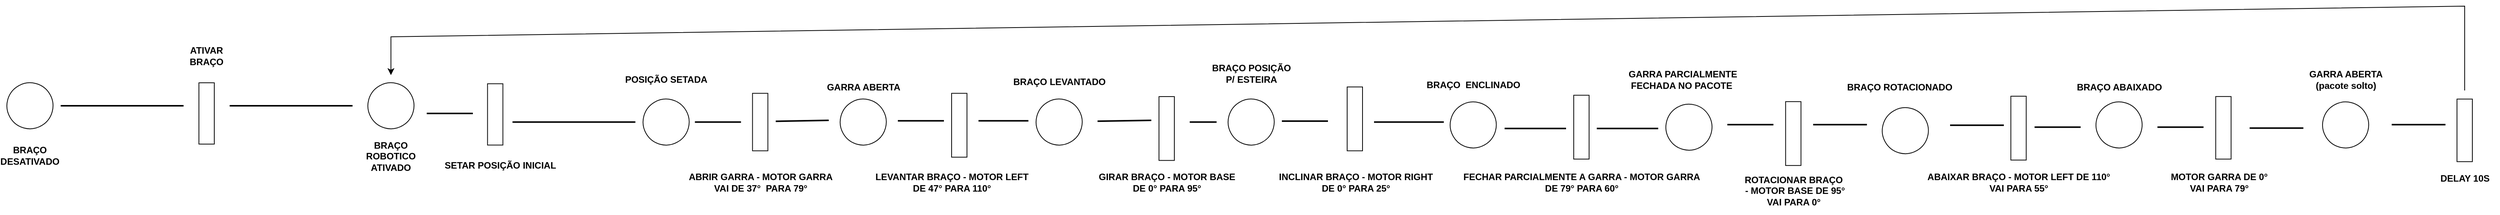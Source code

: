 <mxfile version="22.1.7" type="device">
  <diagram name="Página-1" id="ALJv8owiA3gafbw0COQb">
    <mxGraphModel dx="1249" dy="589" grid="1" gridSize="10" guides="1" tooltips="1" connect="1" arrows="1" fold="1" page="1" pageScale="1" pageWidth="827" pageHeight="1169" math="0" shadow="0">
      <root>
        <mxCell id="0" />
        <mxCell id="1" parent="0" />
        <mxCell id="Cw8hgE9dJnpE8XeNJYBA-1" value="" style="ellipse;whiteSpace=wrap;html=1;aspect=fixed;rotation=15;" parent="1" vertex="1">
          <mxGeometry x="210" y="160" width="60" height="60" as="geometry" />
        </mxCell>
        <mxCell id="Cw8hgE9dJnpE8XeNJYBA-2" value="&lt;b&gt;BRAÇO DESATIVADO&lt;/b&gt;" style="text;html=1;strokeColor=none;fillColor=none;align=center;verticalAlign=middle;whiteSpace=wrap;rounded=0;" parent="1" vertex="1">
          <mxGeometry x="210" y="240" width="60" height="30" as="geometry" />
        </mxCell>
        <mxCell id="Cw8hgE9dJnpE8XeNJYBA-5" value="" style="line;strokeWidth=2;html=1;" parent="1" vertex="1">
          <mxGeometry x="280" y="185" width="160" height="10" as="geometry" />
        </mxCell>
        <mxCell id="Cw8hgE9dJnpE8XeNJYBA-6" value="" style="html=1;points=[[0,0,0,0,5],[0,1,0,0,-5],[1,0,0,0,5],[1,1,0,0,-5]];perimeter=orthogonalPerimeter;outlineConnect=0;targetShapes=umlLifeline;portConstraint=eastwest;newEdgeStyle={&quot;curved&quot;:0,&quot;rounded&quot;:0};" parent="1" vertex="1">
          <mxGeometry x="460" y="160" width="20" height="80" as="geometry" />
        </mxCell>
        <mxCell id="Cw8hgE9dJnpE8XeNJYBA-7" value="&lt;b&gt;ATIVAR BRAÇO&lt;/b&gt;" style="text;html=1;strokeColor=none;fillColor=none;align=center;verticalAlign=middle;whiteSpace=wrap;rounded=0;" parent="1" vertex="1">
          <mxGeometry x="440" y="110" width="60" height="30" as="geometry" />
        </mxCell>
        <mxCell id="Cw8hgE9dJnpE8XeNJYBA-8" value="" style="line;strokeWidth=2;html=1;" parent="1" vertex="1">
          <mxGeometry x="500" y="185" width="160" height="10" as="geometry" />
        </mxCell>
        <mxCell id="Cw8hgE9dJnpE8XeNJYBA-10" value="" style="ellipse;whiteSpace=wrap;html=1;aspect=fixed;rotation=15;" parent="1" vertex="1">
          <mxGeometry x="680.002" y="160.002" width="60" height="60" as="geometry" />
        </mxCell>
        <mxCell id="Cw8hgE9dJnpE8XeNJYBA-11" value="&lt;b&gt;BRAÇO ROBOTICO&lt;br&gt;ATIVADO&lt;br&gt;&lt;/b&gt;" style="text;html=1;strokeColor=none;fillColor=none;align=center;verticalAlign=middle;whiteSpace=wrap;rounded=0;" parent="1" vertex="1">
          <mxGeometry x="680" y="241.25" width="60" height="30" as="geometry" />
        </mxCell>
        <mxCell id="Cw8hgE9dJnpE8XeNJYBA-12" value="" style="line;strokeWidth=2;html=1;" parent="1" vertex="1">
          <mxGeometry x="500" y="185" width="160" height="10" as="geometry" />
        </mxCell>
        <mxCell id="5mtRRWDn6w6N6a1cOBZX-5" value="" style="html=1;points=[[0,0,0,0,5],[0,1,0,0,-5],[1,0,0,0,5],[1,1,0,0,-5]];perimeter=orthogonalPerimeter;outlineConnect=0;targetShapes=umlLifeline;portConstraint=eastwest;newEdgeStyle={&quot;curved&quot;:0,&quot;rounded&quot;:0};" parent="1" vertex="1">
          <mxGeometry x="835.77" y="161.25" width="20" height="80" as="geometry" />
        </mxCell>
        <mxCell id="5mtRRWDn6w6N6a1cOBZX-8" value="" style="line;strokeWidth=2;html=1;rotation=0;" parent="1" vertex="1">
          <mxGeometry x="756.64" y="195" width="60" height="10" as="geometry" />
        </mxCell>
        <mxCell id="5mtRRWDn6w6N6a1cOBZX-12" value="&lt;b&gt;SETAR POSIÇÃO INICIAL&lt;/b&gt;" style="text;html=1;align=center;verticalAlign=middle;resizable=0;points=[];autosize=1;strokeColor=none;fillColor=none;" parent="1" vertex="1">
          <mxGeometry x="766.64" y="252.91" width="170" height="30" as="geometry" />
        </mxCell>
        <mxCell id="5mtRRWDn6w6N6a1cOBZX-22" value="" style="ellipse;whiteSpace=wrap;html=1;aspect=fixed;rotation=15;" parent="1" vertex="1">
          <mxGeometry x="1038.272" y="181.252" width="60" height="60" as="geometry" />
        </mxCell>
        <mxCell id="5mtRRWDn6w6N6a1cOBZX-23" value="" style="line;strokeWidth=2;html=1;rotation=0;" parent="1" vertex="1">
          <mxGeometry x="868.27" y="206.25" width="160" height="10" as="geometry" />
        </mxCell>
        <mxCell id="5mtRRWDn6w6N6a1cOBZX-24" value="&lt;b style=&quot;border-color: var(--border-color);&quot;&gt;POSIÇÃO SETADA&lt;/b&gt;" style="text;html=1;align=center;verticalAlign=middle;resizable=0;points=[];autosize=1;strokeColor=none;fillColor=none;" parent="1" vertex="1">
          <mxGeometry x="1003.27" y="141.25" width="130" height="30" as="geometry" />
        </mxCell>
        <mxCell id="5mtRRWDn6w6N6a1cOBZX-36" value="" style="line;strokeWidth=2;html=1;rotation=0;" parent="1" vertex="1">
          <mxGeometry x="1105.77" y="206.25" width="60" height="10" as="geometry" />
        </mxCell>
        <mxCell id="5mtRRWDn6w6N6a1cOBZX-37" value="" style="html=1;points=[[0,0,0,0,5],[0,1,0,0,-5],[1,0,0,0,5],[1,1,0,0,-5]];perimeter=orthogonalPerimeter;outlineConnect=0;targetShapes=umlLifeline;portConstraint=eastwest;newEdgeStyle={&quot;curved&quot;:0,&quot;rounded&quot;:0};" parent="1" vertex="1">
          <mxGeometry x="1180.77" y="173.75" width="20" height="75" as="geometry" />
        </mxCell>
        <mxCell id="5mtRRWDn6w6N6a1cOBZX-38" value="&lt;b&gt;ABRIR GARRA - MOTOR GARRA &lt;br&gt;VAI DE 37°&amp;nbsp; PARA 79°&lt;/b&gt;" style="text;html=1;align=center;verticalAlign=middle;resizable=0;points=[];autosize=1;strokeColor=none;fillColor=none;" parent="1" vertex="1">
          <mxGeometry x="1085.77" y="270" width="210" height="40" as="geometry" />
        </mxCell>
        <mxCell id="5mtRRWDn6w6N6a1cOBZX-43" value="" style="ellipse;whiteSpace=wrap;html=1;aspect=fixed;rotation=15;" parent="1" vertex="1">
          <mxGeometry x="1294.912" y="181.252" width="60" height="60" as="geometry" />
        </mxCell>
        <mxCell id="5mtRRWDn6w6N6a1cOBZX-44" value="&lt;b&gt;GARRA ABERTA&lt;/b&gt;" style="text;html=1;align=center;verticalAlign=middle;resizable=0;points=[];autosize=1;strokeColor=none;fillColor=none;" parent="1" vertex="1">
          <mxGeometry x="1264.91" y="151.25" width="120" height="30" as="geometry" />
        </mxCell>
        <mxCell id="5mtRRWDn6w6N6a1cOBZX-52" value="" style="html=1;points=[[0,0,0,0,5],[0,1,0,0,-5],[1,0,0,0,5],[1,1,0,0,-5]];perimeter=orthogonalPerimeter;outlineConnect=0;targetShapes=umlLifeline;portConstraint=eastwest;newEdgeStyle={&quot;curved&quot;:0,&quot;rounded&quot;:0};rotation=0;" parent="1" vertex="1">
          <mxGeometry x="1440" y="173.75" width="20" height="83.32" as="geometry" />
        </mxCell>
        <mxCell id="5mtRRWDn6w6N6a1cOBZX-53" value="" style="line;strokeWidth=2;html=1;rotation=-1;" parent="1" vertex="1">
          <mxGeometry x="1211" y="204.66" width="69" height="10" as="geometry" />
        </mxCell>
        <mxCell id="5mtRRWDn6w6N6a1cOBZX-54" value="&lt;b&gt;LEVANTAR BRAÇO - MOTOR LEFT&lt;br&gt;DE 47° PARA 110°&lt;/b&gt;" style="text;html=1;align=center;verticalAlign=middle;resizable=0;points=[];autosize=1;strokeColor=none;fillColor=none;" parent="1" vertex="1">
          <mxGeometry x="1330" y="270" width="220" height="40" as="geometry" />
        </mxCell>
        <mxCell id="5mtRRWDn6w6N6a1cOBZX-55" value="" style="ellipse;whiteSpace=wrap;html=1;aspect=fixed;rotation=15;" parent="1" vertex="1">
          <mxGeometry x="1550.002" y="181.252" width="60" height="60" as="geometry" />
        </mxCell>
        <mxCell id="5mtRRWDn6w6N6a1cOBZX-56" value="&lt;b&gt;BRAÇO LEVANTADO&lt;/b&gt;" style="text;html=1;align=center;verticalAlign=middle;resizable=0;points=[];autosize=1;strokeColor=none;fillColor=none;" parent="1" vertex="1">
          <mxGeometry x="1510" y="143.75" width="140" height="30" as="geometry" />
        </mxCell>
        <mxCell id="5mtRRWDn6w6N6a1cOBZX-57" value="" style="line;strokeWidth=2;html=1;rotation=0;" parent="1" vertex="1">
          <mxGeometry x="1370" y="204.66" width="60" height="10" as="geometry" />
        </mxCell>
        <mxCell id="5mtRRWDn6w6N6a1cOBZX-58" value="" style="html=1;points=[[0,0,0,0,5],[0,1,0,0,-5],[1,0,0,0,5],[1,1,0,0,-5]];perimeter=orthogonalPerimeter;outlineConnect=0;targetShapes=umlLifeline;portConstraint=eastwest;newEdgeStyle={&quot;curved&quot;:0,&quot;rounded&quot;:0};rotation=0;" parent="1" vertex="1">
          <mxGeometry x="1710" y="178.0" width="20" height="83.32" as="geometry" />
        </mxCell>
        <mxCell id="5mtRRWDn6w6N6a1cOBZX-59" value="" style="line;strokeWidth=2;html=1;rotation=0;" parent="1" vertex="1">
          <mxGeometry x="1475" y="204.66" width="65" height="10" as="geometry" />
        </mxCell>
        <mxCell id="5mtRRWDn6w6N6a1cOBZX-60" value="&lt;b&gt;GIRAR BRAÇO - MOTOR BASE&lt;br&gt;DE 0° PARA 95°&lt;/b&gt;" style="text;html=1;align=center;verticalAlign=middle;resizable=0;points=[];autosize=1;strokeColor=none;fillColor=none;" parent="1" vertex="1">
          <mxGeometry x="1620" y="270" width="200" height="40" as="geometry" />
        </mxCell>
        <mxCell id="5mtRRWDn6w6N6a1cOBZX-61" value="" style="ellipse;whiteSpace=wrap;html=1;aspect=fixed;rotation=15;" parent="1" vertex="1">
          <mxGeometry x="1800.002" y="181.252" width="60" height="60" as="geometry" />
        </mxCell>
        <mxCell id="5mtRRWDn6w6N6a1cOBZX-62" value="&lt;b&gt;BRAÇO POSIÇÃO&lt;br&gt;P/ ESTEIRA&lt;br&gt;&lt;/b&gt;" style="text;html=1;align=center;verticalAlign=middle;resizable=0;points=[];autosize=1;strokeColor=none;fillColor=none;" parent="1" vertex="1">
          <mxGeometry x="1765" y="128" width="130" height="40" as="geometry" />
        </mxCell>
        <mxCell id="5mtRRWDn6w6N6a1cOBZX-63" value="" style="line;strokeWidth=2;html=1;rotation=-1;" parent="1" vertex="1">
          <mxGeometry x="1630" y="204.57" width="70" height="10" as="geometry" />
        </mxCell>
        <mxCell id="5mtRRWDn6w6N6a1cOBZX-64" value="" style="html=1;points=[[0,0,0,0,5],[0,1,0,0,-5],[1,0,0,0,5],[1,1,0,0,-5]];perimeter=orthogonalPerimeter;outlineConnect=0;targetShapes=umlLifeline;portConstraint=eastwest;newEdgeStyle={&quot;curved&quot;:0,&quot;rounded&quot;:0};rotation=0;" parent="1" vertex="1">
          <mxGeometry x="2250" y="176.25" width="20" height="83.32" as="geometry" />
        </mxCell>
        <mxCell id="5mtRRWDn6w6N6a1cOBZX-66" value="&lt;b&gt;FECHAR PARCIALMENTE A GARRA - MOTOR GARRA&lt;br&gt;DE 79° PARA 60°&lt;/b&gt;" style="text;html=1;align=center;verticalAlign=middle;resizable=0;points=[];autosize=1;strokeColor=none;fillColor=none;" parent="1" vertex="1">
          <mxGeometry x="2095" y="270" width="330" height="40" as="geometry" />
        </mxCell>
        <mxCell id="5mtRRWDn6w6N6a1cOBZX-67" value="" style="ellipse;whiteSpace=wrap;html=1;aspect=fixed;rotation=15;" parent="1" vertex="1">
          <mxGeometry x="2370.002" y="187.912" width="60" height="60" as="geometry" />
        </mxCell>
        <mxCell id="5mtRRWDn6w6N6a1cOBZX-68" value="&lt;b&gt;&amp;nbsp;GARRA PARCIALMENTE&lt;br&gt;FECHADA NO PACOTE&lt;br&gt;&lt;/b&gt;" style="text;html=1;align=center;verticalAlign=middle;resizable=0;points=[];autosize=1;strokeColor=none;fillColor=none;" parent="1" vertex="1">
          <mxGeometry x="2305" y="136.25" width="170" height="40" as="geometry" />
        </mxCell>
        <mxCell id="5mtRRWDn6w6N6a1cOBZX-70" value="" style="html=1;points=[[0,0,0,0,5],[0,1,0,0,-5],[1,0,0,0,5],[1,1,0,0,-5]];perimeter=orthogonalPerimeter;outlineConnect=0;targetShapes=umlLifeline;portConstraint=eastwest;newEdgeStyle={&quot;curved&quot;:0,&quot;rounded&quot;:0};rotation=-180;" parent="1" vertex="1">
          <mxGeometry x="2525.87" y="184.59" width="20" height="83.32" as="geometry" />
        </mxCell>
        <mxCell id="5mtRRWDn6w6N6a1cOBZX-71" value="" style="line;strokeWidth=2;html=1;rotation=0;" parent="1" vertex="1">
          <mxGeometry x="2561.73" y="209.59" width="70" height="10" as="geometry" />
        </mxCell>
        <mxCell id="5mtRRWDn6w6N6a1cOBZX-72" value="" style="line;strokeWidth=2;html=1;rotation=0;" parent="1" vertex="1">
          <mxGeometry x="2450" y="209.59" width="60" height="10" as="geometry" />
        </mxCell>
        <mxCell id="5mtRRWDn6w6N6a1cOBZX-73" value="&lt;b&gt;ROTACIONAR BRAÇO&lt;br&gt;&amp;nbsp;- MOTOR BASE DE 95°&lt;br&gt;VAI PARA 0°&lt;br&gt;&lt;/b&gt;" style="text;html=1;align=center;verticalAlign=middle;resizable=0;points=[];autosize=1;strokeColor=none;fillColor=none;" parent="1" vertex="1">
          <mxGeometry x="2455.87" y="271.25" width="160" height="60" as="geometry" />
        </mxCell>
        <mxCell id="5mtRRWDn6w6N6a1cOBZX-74" value="" style="ellipse;whiteSpace=wrap;html=1;aspect=fixed;rotation=15;" parent="1" vertex="1">
          <mxGeometry x="2651.732" y="192.502" width="60" height="60" as="geometry" />
        </mxCell>
        <mxCell id="5mtRRWDn6w6N6a1cOBZX-75" value="&lt;b&gt;BRAÇO ROTACIONADO&lt;br&gt;&lt;/b&gt;" style="text;html=1;align=center;verticalAlign=middle;resizable=0;points=[];autosize=1;strokeColor=none;fillColor=none;" parent="1" vertex="1">
          <mxGeometry x="2594.14" y="151.25" width="160" height="30" as="geometry" />
        </mxCell>
        <mxCell id="5mtRRWDn6w6N6a1cOBZX-82" value="" style="html=1;points=[[0,0,0,0,5],[0,1,0,0,-5],[1,0,0,0,5],[1,1,0,0,-5]];perimeter=orthogonalPerimeter;outlineConnect=0;targetShapes=umlLifeline;portConstraint=eastwest;newEdgeStyle={&quot;curved&quot;:0,&quot;rounded&quot;:0};rotation=-180;" parent="1" vertex="1">
          <mxGeometry x="2819.14" y="177.51" width="20" height="83.32" as="geometry" />
        </mxCell>
        <mxCell id="5mtRRWDn6w6N6a1cOBZX-83" value="" style="line;strokeWidth=2;html=1;rotation=0;" parent="1" vertex="1">
          <mxGeometry x="2740" y="210.41" width="70" height="10" as="geometry" />
        </mxCell>
        <mxCell id="5mtRRWDn6w6N6a1cOBZX-84" value="" style="line;strokeWidth=2;html=1;rotation=0;" parent="1" vertex="1">
          <mxGeometry x="2850" y="212.91" width="60" height="10" as="geometry" />
        </mxCell>
        <mxCell id="5mtRRWDn6w6N6a1cOBZX-85" value="&lt;b&gt;ABAIXAR BRAÇO - MOTOR LEFT DE 110°&lt;br&gt;VAI PARA 55°&lt;br&gt;&lt;/b&gt;" style="text;html=1;align=center;verticalAlign=middle;resizable=0;points=[];autosize=1;strokeColor=none;fillColor=none;" parent="1" vertex="1">
          <mxGeometry x="2699.14" y="270" width="260" height="40" as="geometry" />
        </mxCell>
        <mxCell id="5mtRRWDn6w6N6a1cOBZX-86" value="" style="ellipse;whiteSpace=wrap;html=1;aspect=fixed;rotation=15;" parent="1" vertex="1">
          <mxGeometry x="2930.002" y="185.002" width="60" height="60" as="geometry" />
        </mxCell>
        <mxCell id="5mtRRWDn6w6N6a1cOBZX-87" value="&lt;b&gt;BRAÇO ABAIXADO&lt;br&gt;&lt;/b&gt;" style="text;html=1;align=center;verticalAlign=middle;resizable=0;points=[];autosize=1;strokeColor=none;fillColor=none;" parent="1" vertex="1">
          <mxGeometry x="2895" y="151.25" width="130" height="30" as="geometry" />
        </mxCell>
        <mxCell id="5mtRRWDn6w6N6a1cOBZX-88" value="" style="html=1;points=[[0,0,0,0,5],[0,1,0,0,-5],[1,0,0,0,5],[1,1,0,0,-5]];perimeter=orthogonalPerimeter;outlineConnect=0;targetShapes=umlLifeline;portConstraint=eastwest;newEdgeStyle={&quot;curved&quot;:0,&quot;rounded&quot;:0};rotation=0;" parent="1" vertex="1">
          <mxGeometry x="1955" y="165.43" width="20" height="83.32" as="geometry" />
        </mxCell>
        <mxCell id="5mtRRWDn6w6N6a1cOBZX-89" value="" style="line;strokeWidth=2;html=1;rotation=0;" parent="1" vertex="1">
          <mxGeometry x="1750" y="206.25" width="35" height="10" as="geometry" />
        </mxCell>
        <mxCell id="5mtRRWDn6w6N6a1cOBZX-90" value="" style="ellipse;whiteSpace=wrap;html=1;aspect=fixed;rotation=15;" parent="1" vertex="1">
          <mxGeometry x="2089.142" y="185.002" width="60" height="60" as="geometry" />
        </mxCell>
        <mxCell id="5mtRRWDn6w6N6a1cOBZX-93" value="&lt;b&gt;INCLINAR BRAÇO - MOTOR RIGHT&lt;br&gt;DE 0° PARA 25°&lt;/b&gt;" style="text;html=1;align=center;verticalAlign=middle;resizable=0;points=[];autosize=1;strokeColor=none;fillColor=none;" parent="1" vertex="1">
          <mxGeometry x="1855.86" y="270" width="220" height="40" as="geometry" />
        </mxCell>
        <mxCell id="5mtRRWDn6w6N6a1cOBZX-94" value="&lt;b&gt;BRAÇO&amp;nbsp; ENCLINADO&lt;br&gt;&lt;/b&gt;" style="text;html=1;align=center;verticalAlign=middle;resizable=0;points=[];autosize=1;strokeColor=none;fillColor=none;" parent="1" vertex="1">
          <mxGeometry x="2044.14" y="147.51" width="150" height="30" as="geometry" />
        </mxCell>
        <mxCell id="5mtRRWDn6w6N6a1cOBZX-95" value="" style="html=1;points=[[0,0,0,0,5],[0,1,0,0,-5],[1,0,0,0,5],[1,1,0,0,-5]];perimeter=orthogonalPerimeter;outlineConnect=0;targetShapes=umlLifeline;portConstraint=eastwest;newEdgeStyle={&quot;curved&quot;:0,&quot;rounded&quot;:0};rotation=-180;" parent="1" vertex="1">
          <mxGeometry x="3085.87" y="177.91" width="20" height="81.66" as="geometry" />
        </mxCell>
        <mxCell id="5mtRRWDn6w6N6a1cOBZX-96" value="" style="line;strokeWidth=2;html=1;rotation=0;" parent="1" vertex="1">
          <mxGeometry x="3130" y="214.17" width="70" height="10" as="geometry" />
        </mxCell>
        <mxCell id="5mtRRWDn6w6N6a1cOBZX-97" value="" style="line;strokeWidth=2;html=1;rotation=0;" parent="1" vertex="1">
          <mxGeometry x="3010" y="212.91" width="60" height="10" as="geometry" />
        </mxCell>
        <mxCell id="5mtRRWDn6w6N6a1cOBZX-98" value="&lt;b&gt;MOTOR GARRA DE 0°&lt;br&gt;VAI PARA 79°&lt;br&gt;&lt;/b&gt;" style="text;html=1;align=center;verticalAlign=middle;resizable=0;points=[];autosize=1;strokeColor=none;fillColor=none;" parent="1" vertex="1">
          <mxGeometry x="3015" y="270.0" width="150" height="40" as="geometry" />
        </mxCell>
        <mxCell id="5mtRRWDn6w6N6a1cOBZX-99" value="" style="ellipse;whiteSpace=wrap;html=1;aspect=fixed;rotation=15;" parent="1" vertex="1">
          <mxGeometry x="3225.002" y="185.002" width="60" height="60" as="geometry" />
        </mxCell>
        <mxCell id="5mtRRWDn6w6N6a1cOBZX-100" value="&lt;b&gt;GARRA ABERTA&lt;br&gt;(pacote solto)&lt;br&gt;&lt;/b&gt;" style="text;html=1;align=center;verticalAlign=middle;resizable=0;points=[];autosize=1;strokeColor=none;fillColor=none;" parent="1" vertex="1">
          <mxGeometry x="3195" y="136.25" width="120" height="40" as="geometry" />
        </mxCell>
        <mxCell id="5mtRRWDn6w6N6a1cOBZX-104" value="&lt;b&gt;DELAY 10S&lt;br&gt;&lt;/b&gt;" style="text;html=1;align=center;verticalAlign=middle;resizable=0;points=[];autosize=1;strokeColor=none;fillColor=none;" parent="1" vertex="1">
          <mxGeometry x="3365.0" y="270" width="90" height="30" as="geometry" />
        </mxCell>
        <mxCell id="5mtRRWDn6w6N6a1cOBZX-106" value="" style="line;strokeWidth=2;html=1;rotation=0;" parent="1" vertex="1">
          <mxGeometry x="2280" y="214.57" width="80" height="10" as="geometry" />
        </mxCell>
        <mxCell id="5mtRRWDn6w6N6a1cOBZX-107" value="" style="line;strokeWidth=2;html=1;rotation=0;" parent="1" vertex="1">
          <mxGeometry x="2160" y="214.57" width="80" height="10" as="geometry" />
        </mxCell>
        <mxCell id="5mtRRWDn6w6N6a1cOBZX-109" value="" style="line;strokeWidth=2;html=1;rotation=0;" parent="1" vertex="1">
          <mxGeometry x="1990" y="206.25" width="90.86" height="10" as="geometry" />
        </mxCell>
        <mxCell id="5mtRRWDn6w6N6a1cOBZX-110" value="" style="line;strokeWidth=2;html=1;rotation=0;" parent="1" vertex="1">
          <mxGeometry x="1870" y="205.0" width="60" height="10" as="geometry" />
        </mxCell>
        <mxCell id="5mtRRWDn6w6N6a1cOBZX-113" value="" style="html=1;points=[[0,0,0,0,5],[0,1,0,0,-5],[1,0,0,0,5],[1,1,0,0,-5]];perimeter=orthogonalPerimeter;outlineConnect=0;targetShapes=umlLifeline;portConstraint=eastwest;newEdgeStyle={&quot;curved&quot;:0,&quot;rounded&quot;:0};rotation=-180;" parent="1" vertex="1">
          <mxGeometry x="3400" y="181.25" width="20" height="81.66" as="geometry" />
        </mxCell>
        <mxCell id="5mtRRWDn6w6N6a1cOBZX-117" value="" style="line;strokeWidth=2;html=1;rotation=0;" parent="1" vertex="1">
          <mxGeometry x="3315" y="209.59" width="70" height="10" as="geometry" />
        </mxCell>
        <mxCell id="5mtRRWDn6w6N6a1cOBZX-118" value="" style="endArrow=classic;html=1;rounded=0;" parent="1" edge="1">
          <mxGeometry width="50" height="50" relative="1" as="geometry">
            <mxPoint x="3410" y="170" as="sourcePoint" />
            <mxPoint x="710" y="150" as="targetPoint" />
            <Array as="points">
              <mxPoint x="3410" y="60" />
              <mxPoint x="710" y="100" />
            </Array>
          </mxGeometry>
        </mxCell>
      </root>
    </mxGraphModel>
  </diagram>
</mxfile>
